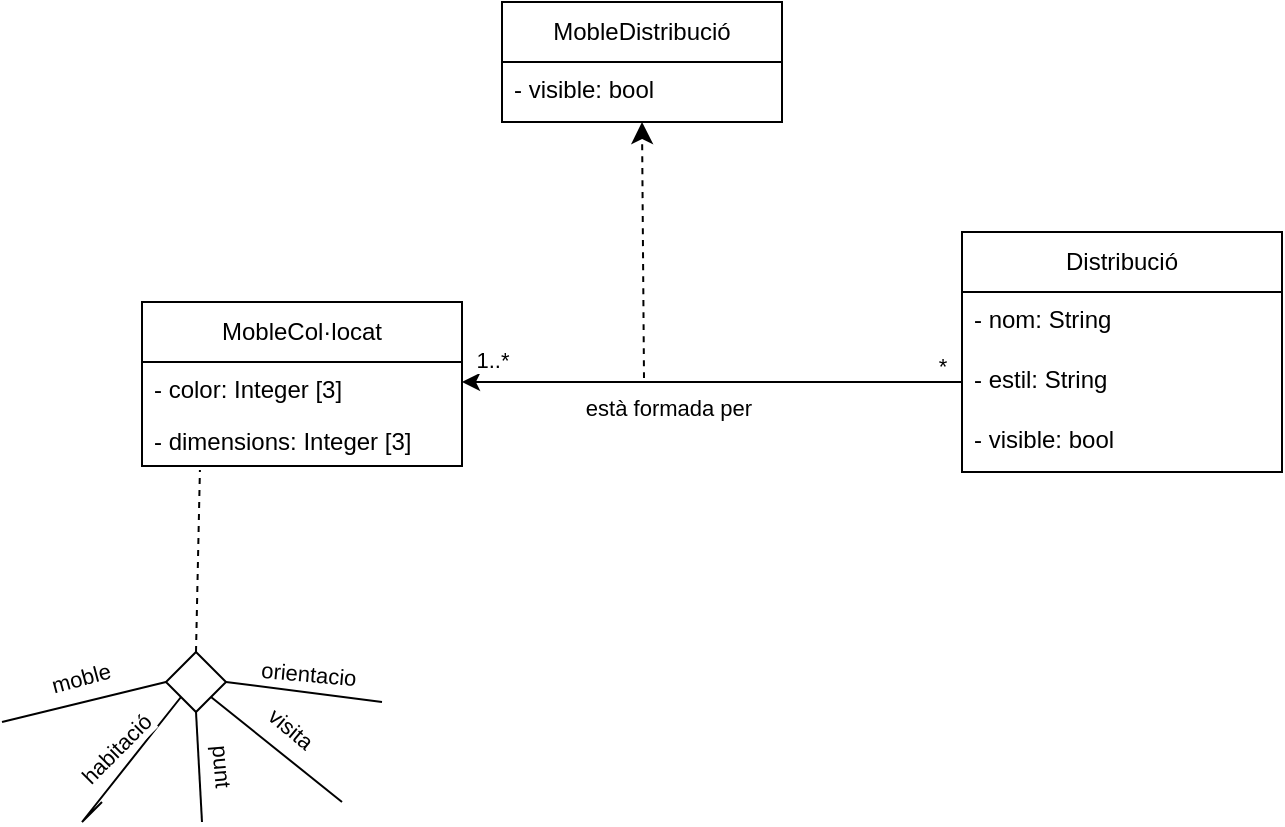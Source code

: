 <mxfile version="25.0.3">
  <diagram name="Pàgina-1" id="J5MT5u0cnqmtdoeKDXBp">
    <mxGraphModel grid="1" page="1" gridSize="10" guides="1" tooltips="1" connect="1" arrows="1" fold="1" pageScale="1" pageWidth="827" pageHeight="1169" math="0" shadow="0">
      <root>
        <mxCell id="0" />
        <mxCell id="1" parent="0" />
        <mxCell id="SKoF09PmNQ7qYrTvc2yD-17" value="Distribució" style="swimlane;fontStyle=0;childLayout=stackLayout;horizontal=1;startSize=30;horizontalStack=0;resizeParent=1;resizeParentMax=0;resizeLast=0;collapsible=1;marginBottom=0;whiteSpace=wrap;html=1;" vertex="1" parent="1">
          <mxGeometry x="550" y="375" width="160" height="120" as="geometry" />
        </mxCell>
        <mxCell id="SKoF09PmNQ7qYrTvc2yD-18" value="- nom: String" style="text;align=left;verticalAlign=top;spacingLeft=4;spacingRight=4;overflow=hidden;rotatable=0;points=[[0,0.5],[1,0.5]];portConstraint=eastwest;rounded=0;shadow=0;html=0;" vertex="1" parent="SKoF09PmNQ7qYrTvc2yD-17">
          <mxGeometry y="30" width="160" height="30" as="geometry" />
        </mxCell>
        <mxCell id="SKoF09PmNQ7qYrTvc2yD-19" value="- estil: String" style="text;align=left;verticalAlign=top;spacingLeft=4;spacingRight=4;overflow=hidden;rotatable=0;points=[[0,0.5],[1,0.5]];portConstraint=eastwest;rounded=0;shadow=0;html=0;" vertex="1" parent="SKoF09PmNQ7qYrTvc2yD-17">
          <mxGeometry y="60" width="160" height="30" as="geometry" />
        </mxCell>
        <mxCell id="SKoF09PmNQ7qYrTvc2yD-20" value="- visible: bool" style="text;align=left;verticalAlign=top;spacingLeft=4;spacingRight=4;overflow=hidden;rotatable=0;points=[[0,0.5],[1,0.5]];portConstraint=eastwest;rounded=0;shadow=0;html=0;" vertex="1" parent="SKoF09PmNQ7qYrTvc2yD-17">
          <mxGeometry y="90" width="160" height="30" as="geometry" />
        </mxCell>
        <mxCell id="SKoF09PmNQ7qYrTvc2yD-30" style="rounded=0;orthogonalLoop=1;jettySize=auto;html=1;exitX=0;exitY=0.5;exitDx=0;exitDy=0;entryX=1;entryY=0.5;entryDx=0;entryDy=0;" edge="1" parent="1" source="SKoF09PmNQ7qYrTvc2yD-19">
          <mxGeometry relative="1" as="geometry">
            <mxPoint x="300" y="450" as="targetPoint" />
          </mxGeometry>
        </mxCell>
        <mxCell id="SKoF09PmNQ7qYrTvc2yD-31" value="*" style="edgeLabel;html=1;align=center;verticalAlign=middle;resizable=0;points=[];" connectable="0" vertex="1" parent="SKoF09PmNQ7qYrTvc2yD-30">
          <mxGeometry x="-0.816" y="-1" relative="1" as="geometry">
            <mxPoint x="13" y="-7" as="offset" />
          </mxGeometry>
        </mxCell>
        <mxCell id="SKoF09PmNQ7qYrTvc2yD-32" value="1..*" style="edgeLabel;html=1;align=center;verticalAlign=middle;resizable=0;points=[];" connectable="0" vertex="1" parent="SKoF09PmNQ7qYrTvc2yD-30">
          <mxGeometry x="0.883" y="2" relative="1" as="geometry">
            <mxPoint y="-13" as="offset" />
          </mxGeometry>
        </mxCell>
        <mxCell id="SKoF09PmNQ7qYrTvc2yD-33" value="està formada per" style="edgeLabel;html=1;align=center;verticalAlign=middle;resizable=0;points=[];" connectable="0" vertex="1" parent="SKoF09PmNQ7qYrTvc2yD-30">
          <mxGeometry x="-0.041" y="3" relative="1" as="geometry">
            <mxPoint x="-27" y="10" as="offset" />
          </mxGeometry>
        </mxCell>
        <mxCell id="SKoF09PmNQ7qYrTvc2yD-48" style="edgeStyle=none;curved=1;rounded=0;orthogonalLoop=1;jettySize=auto;html=1;fontSize=12;startSize=8;endSize=8;dashed=1;entryX=0.5;entryY=1;entryDx=0;entryDy=0;" edge="1" parent="1" target="SKoF09PmNQ7qYrTvc2yD-49">
          <mxGeometry relative="1" as="geometry">
            <mxPoint x="391" y="448" as="sourcePoint" />
            <mxPoint x="391" y="305" as="targetPoint" />
          </mxGeometry>
        </mxCell>
        <mxCell id="SKoF09PmNQ7qYrTvc2yD-49" value="MobleDistribució" style="swimlane;fontStyle=0;childLayout=stackLayout;horizontal=1;startSize=30;horizontalStack=0;resizeParent=1;resizeParentMax=0;resizeLast=0;collapsible=1;marginBottom=0;whiteSpace=wrap;html=1;" vertex="1" parent="1">
          <mxGeometry x="320" y="260" width="140" height="60" as="geometry" />
        </mxCell>
        <mxCell id="SKoF09PmNQ7qYrTvc2yD-50" value="- visible: bool" style="text;align=left;verticalAlign=top;spacingLeft=4;spacingRight=4;overflow=hidden;rotatable=0;points=[[0,0.5],[1,0.5]];portConstraint=eastwest;rounded=0;shadow=0;html=0;" vertex="1" parent="SKoF09PmNQ7qYrTvc2yD-49">
          <mxGeometry y="30" width="140" height="30" as="geometry" />
        </mxCell>
        <mxCell id="EMGkwOmhK7pfe9Y6WKfh-1" value="MobleCol·locat" style="swimlane;fontStyle=0;childLayout=stackLayout;horizontal=1;startSize=30;horizontalStack=0;resizeParent=1;resizeParentMax=0;resizeLast=0;collapsible=1;marginBottom=0;whiteSpace=wrap;html=1;" vertex="1" parent="1">
          <mxGeometry x="140" y="410" width="160" height="82" as="geometry" />
        </mxCell>
        <mxCell id="EMGkwOmhK7pfe9Y6WKfh-2" value="- color: Integer [3]&#xa;" style="text;align=left;verticalAlign=top;spacingLeft=4;spacingRight=4;overflow=hidden;rotatable=0;points=[[0,0.5],[1,0.5]];portConstraint=eastwest;rounded=0;shadow=0;html=0;" vertex="1" parent="EMGkwOmhK7pfe9Y6WKfh-1">
          <mxGeometry y="30" width="160" height="26" as="geometry" />
        </mxCell>
        <mxCell id="EMGkwOmhK7pfe9Y6WKfh-3" value="- dimensions: Integer [3]" style="text;align=left;verticalAlign=top;spacingLeft=4;spacingRight=4;overflow=hidden;rotatable=0;points=[[0,0.5],[1,0.5]];portConstraint=eastwest;rounded=0;shadow=0;html=0;" vertex="1" parent="EMGkwOmhK7pfe9Y6WKfh-1">
          <mxGeometry y="56" width="160" height="26" as="geometry" />
        </mxCell>
        <mxCell id="EMGkwOmhK7pfe9Y6WKfh-4" value="" style="endArrow=none;dashed=1;html=1;rounded=0;entryX=0.181;entryY=1.077;entryDx=0;entryDy=0;entryPerimeter=0;exitX=0.5;exitY=0;exitDx=0;exitDy=0;" edge="1" parent="1" source="EMGkwOmhK7pfe9Y6WKfh-5" target="EMGkwOmhK7pfe9Y6WKfh-3">
          <mxGeometry width="50" height="50" relative="1" as="geometry">
            <mxPoint x="150" y="590" as="sourcePoint" />
            <mxPoint x="200" y="520" as="targetPoint" />
          </mxGeometry>
        </mxCell>
        <mxCell id="EMGkwOmhK7pfe9Y6WKfh-5" value="" style="rhombus;whiteSpace=wrap;html=1;" vertex="1" parent="1">
          <mxGeometry x="152" y="585" width="30" height="30" as="geometry" />
        </mxCell>
        <mxCell id="EMGkwOmhK7pfe9Y6WKfh-7" value="" style="endArrow=none;html=1;rounded=0;entryX=0;entryY=1;entryDx=0;entryDy=0;" edge="1" parent="1" target="EMGkwOmhK7pfe9Y6WKfh-5">
          <mxGeometry width="50" height="50" relative="1" as="geometry">
            <mxPoint x="120" y="660" as="sourcePoint" />
            <mxPoint x="170" y="610" as="targetPoint" />
            <Array as="points">
              <mxPoint x="110" y="670" />
            </Array>
          </mxGeometry>
        </mxCell>
        <mxCell id="EMGkwOmhK7pfe9Y6WKfh-15" value="habitació" style="edgeLabel;html=1;align=center;verticalAlign=middle;resizable=0;points=[];rotation=-45;" connectable="0" vertex="1" parent="EMGkwOmhK7pfe9Y6WKfh-7">
          <mxGeometry x="0.06" relative="1" as="geometry">
            <mxPoint x="-6" y="-8" as="offset" />
          </mxGeometry>
        </mxCell>
        <mxCell id="EMGkwOmhK7pfe9Y6WKfh-8" value="" style="endArrow=none;html=1;rounded=0;exitX=1;exitY=1;exitDx=0;exitDy=0;" edge="1" parent="1" source="EMGkwOmhK7pfe9Y6WKfh-5">
          <mxGeometry width="50" height="50" relative="1" as="geometry">
            <mxPoint x="200" y="610" as="sourcePoint" />
            <mxPoint x="240" y="660" as="targetPoint" />
          </mxGeometry>
        </mxCell>
        <mxCell id="EMGkwOmhK7pfe9Y6WKfh-13" value="visita" style="edgeLabel;html=1;align=center;verticalAlign=middle;resizable=0;points=[];rotation=40;" connectable="0" vertex="1" parent="EMGkwOmhK7pfe9Y6WKfh-8">
          <mxGeometry x="0.263" y="-3" relative="1" as="geometry">
            <mxPoint y="-20" as="offset" />
          </mxGeometry>
        </mxCell>
        <mxCell id="EMGkwOmhK7pfe9Y6WKfh-9" value="" style="endArrow=none;html=1;rounded=0;exitX=0.5;exitY=1;exitDx=0;exitDy=0;" edge="1" parent="1" source="EMGkwOmhK7pfe9Y6WKfh-5">
          <mxGeometry width="50" height="50" relative="1" as="geometry">
            <mxPoint x="170" y="620" as="sourcePoint" />
            <mxPoint x="170" y="670" as="targetPoint" />
          </mxGeometry>
        </mxCell>
        <mxCell id="EMGkwOmhK7pfe9Y6WKfh-14" value="punt" style="edgeLabel;html=1;align=center;verticalAlign=middle;resizable=0;points=[];rotation=85;" connectable="0" vertex="1" parent="EMGkwOmhK7pfe9Y6WKfh-9">
          <mxGeometry x="0.166" y="-3" relative="1" as="geometry">
            <mxPoint x="14" y="-6" as="offset" />
          </mxGeometry>
        </mxCell>
        <mxCell id="EMGkwOmhK7pfe9Y6WKfh-10" value="" style="endArrow=none;html=1;rounded=0;exitX=1;exitY=0.5;exitDx=0;exitDy=0;" edge="1" parent="1" source="EMGkwOmhK7pfe9Y6WKfh-5">
          <mxGeometry width="50" height="50" relative="1" as="geometry">
            <mxPoint x="221.5" y="585" as="sourcePoint" />
            <mxPoint x="260" y="610" as="targetPoint" />
          </mxGeometry>
        </mxCell>
        <mxCell id="EMGkwOmhK7pfe9Y6WKfh-12" value="orientacio" style="edgeLabel;html=1;align=center;verticalAlign=middle;resizable=0;points=[];rotation=5;" connectable="0" vertex="1" parent="EMGkwOmhK7pfe9Y6WKfh-10">
          <mxGeometry x="0.051" relative="1" as="geometry">
            <mxPoint y="-10" as="offset" />
          </mxGeometry>
        </mxCell>
        <mxCell id="EMGkwOmhK7pfe9Y6WKfh-11" value="" style="endArrow=none;html=1;rounded=0;entryX=0;entryY=0.5;entryDx=0;entryDy=0;" edge="1" parent="1" target="EMGkwOmhK7pfe9Y6WKfh-5">
          <mxGeometry width="50" height="50" relative="1" as="geometry">
            <mxPoint x="70" y="620" as="sourcePoint" />
            <mxPoint x="160" y="603" as="targetPoint" />
          </mxGeometry>
        </mxCell>
        <mxCell id="EMGkwOmhK7pfe9Y6WKfh-16" value="moble" style="edgeLabel;html=1;align=center;verticalAlign=middle;resizable=0;points=[];rotation=-15;" connectable="0" vertex="1" parent="EMGkwOmhK7pfe9Y6WKfh-11">
          <mxGeometry x="-0.04" y="1" relative="1" as="geometry">
            <mxPoint y="-12" as="offset" />
          </mxGeometry>
        </mxCell>
      </root>
    </mxGraphModel>
  </diagram>
</mxfile>
